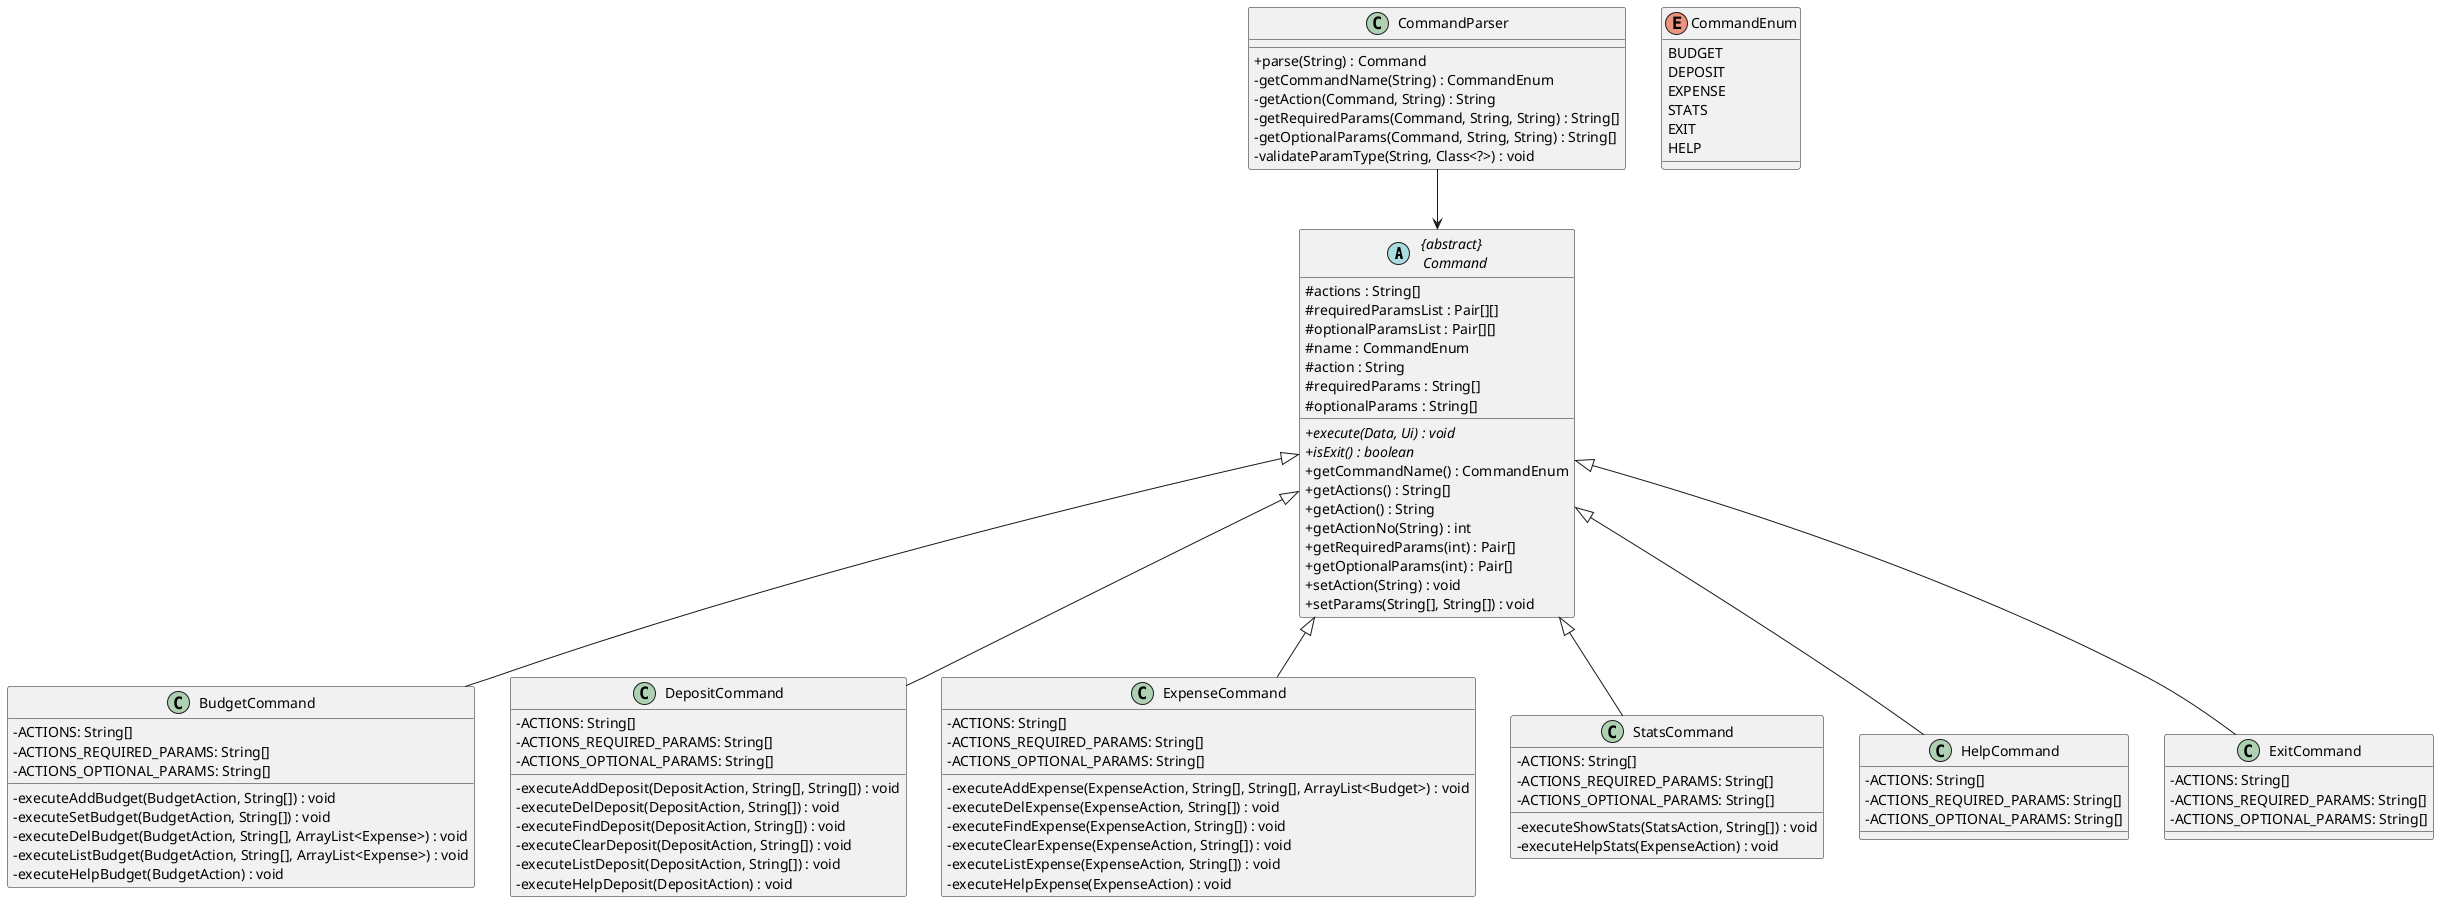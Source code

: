 @startuml
hide footbox
skinparam classAttributeIconSize 0

abstract class "{abstract} \n Command" {
    #actions : String[]
    #requiredParamsList : Pair[][]
    #optionalParamsList : Pair[][]
    #name : CommandEnum
    #action : String
    #requiredParams : String[]
    #optionalParams : String[]

    +execute(Data, Ui) : void {abstract}
    +isExit() : boolean {abstract}
    +getCommandName() : CommandEnum
    +getActions() : String[]
    +getAction() : String
    +getActionNo(String) : int
    +getRequiredParams(int) : Pair[]
    +getOptionalParams(int) : Pair[]
    +setAction(String) : void
    +setParams(String[], String[]) : void
}

enum CommandEnum {
    BUDGET
    DEPOSIT
    EXPENSE
    STATS
    EXIT
    HELP
}

class CommandParser {
    +parse(String) : Command
    -getCommandName(String) : CommandEnum
    -getAction(Command, String) : String
    -getRequiredParams(Command, String, String) : String[]
    -getOptionalParams(Command, String, String) : String[]
    -validateParamType(String, Class<?>) : void
}

CommandParser --> "{abstract} \n Command"

class BudgetCommand {
    -ACTIONS: String[]
    -ACTIONS_REQUIRED_PARAMS: String[]
    -ACTIONS_OPTIONAL_PARAMS: String[]

    -executeAddBudget(BudgetAction, String[]) : void
    -executeSetBudget(BudgetAction, String[]) : void
    -executeDelBudget(BudgetAction, String[], ArrayList<Expense>) : void
    -executeListBudget(BudgetAction, String[], ArrayList<Expense>) : void
    -executeHelpBudget(BudgetAction) : void
}

class DepositCommand {
    -ACTIONS: String[]
    -ACTIONS_REQUIRED_PARAMS: String[]
    -ACTIONS_OPTIONAL_PARAMS: String[]

    -executeAddDeposit(DepositAction, String[], String[]) : void
    -executeDelDeposit(DepositAction, String[]) : void
    -executeFindDeposit(DepositAction, String[]) : void
    -executeClearDeposit(DepositAction, String[]) : void
    -executeListDeposit(DepositAction, String[]) : void
    -executeHelpDeposit(DepositAction) : void
}

class ExpenseCommand {
    -ACTIONS: String[]
    -ACTIONS_REQUIRED_PARAMS: String[]
    -ACTIONS_OPTIONAL_PARAMS: String[]

    -executeAddExpense(ExpenseAction, String[], String[], ArrayList<Budget>) : void
    -executeDelExpense(ExpenseAction, String[]) : void
    -executeFindExpense(ExpenseAction, String[]) : void
    -executeClearExpense(ExpenseAction, String[]) : void
    -executeListExpense(ExpenseAction, String[]) : void
    -executeHelpExpense(ExpenseAction) : void
}

class StatsCommand {
    -ACTIONS: String[]
    -ACTIONS_REQUIRED_PARAMS: String[]
    -ACTIONS_OPTIONAL_PARAMS: String[]

    -executeShowStats(StatsAction, String[]) : void
    -executeHelpStats(ExpenseAction) : void
}

class HelpCommand {
    -ACTIONS: String[]
    -ACTIONS_REQUIRED_PARAMS: String[]
    -ACTIONS_OPTIONAL_PARAMS: String[]
}

class ExitCommand {
    -ACTIONS: String[]
    -ACTIONS_REQUIRED_PARAMS: String[]
    -ACTIONS_OPTIONAL_PARAMS: String[]
}

"{abstract} \n Command" <|-- BudgetCommand
"{abstract} \n Command" <|-- DepositCommand
"{abstract} \n Command" <|-- ExpenseCommand
"{abstract} \n Command" <|-- StatsCommand
"{abstract} \n Command" <|-- ExitCommand
"{abstract} \n Command" <|-- HelpCommand

@enduml